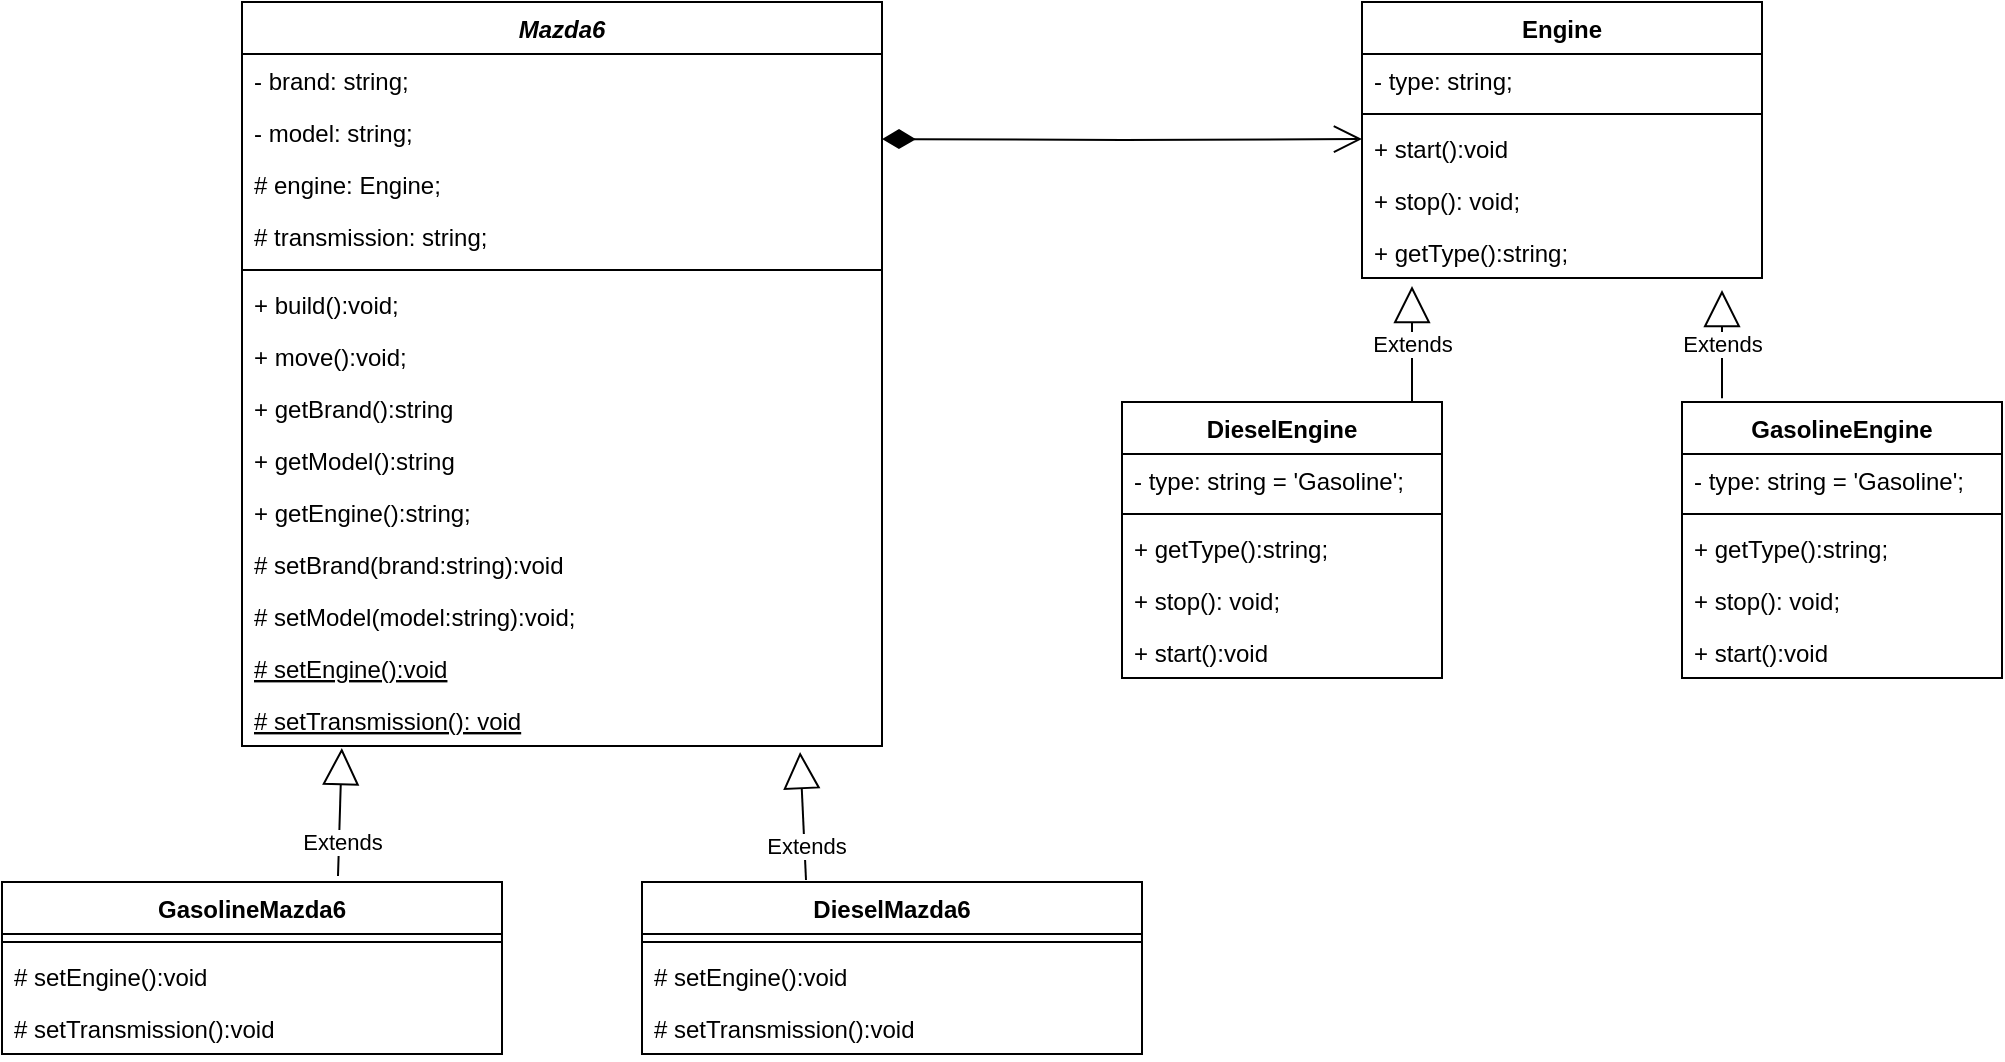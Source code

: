 <mxfile version="20.8.16" type="device"><diagram name="Page-1" id="Mc0gX32QP7m6tFfLGlkD"><mxGraphModel dx="1596" dy="857" grid="1" gridSize="10" guides="1" tooltips="1" connect="1" arrows="1" fold="1" page="1" pageScale="1" pageWidth="700" pageHeight="1000" math="0" shadow="0"><root><mxCell id="0"/><mxCell id="1" parent="0"/><mxCell id="0b4PJYdCmEpIkB6svBwr-1" value="Mazda6" style="swimlane;fontStyle=3;align=center;verticalAlign=top;childLayout=stackLayout;horizontal=1;startSize=26;horizontalStack=0;resizeParent=1;resizeParentMax=0;resizeLast=0;collapsible=1;marginBottom=0;" vertex="1" parent="1"><mxGeometry x="200" y="80" width="320" height="372" as="geometry"/></mxCell><mxCell id="0b4PJYdCmEpIkB6svBwr-2" value="- brand: string;" style="text;strokeColor=none;fillColor=none;align=left;verticalAlign=top;spacingLeft=4;spacingRight=4;overflow=hidden;rotatable=0;points=[[0,0.5],[1,0.5]];portConstraint=eastwest;" vertex="1" parent="0b4PJYdCmEpIkB6svBwr-1"><mxGeometry y="26" width="320" height="26" as="geometry"/></mxCell><mxCell id="0b4PJYdCmEpIkB6svBwr-8" value="- model: string;" style="text;strokeColor=none;fillColor=none;align=left;verticalAlign=top;spacingLeft=4;spacingRight=4;overflow=hidden;rotatable=0;points=[[0,0.5],[1,0.5]];portConstraint=eastwest;" vertex="1" parent="0b4PJYdCmEpIkB6svBwr-1"><mxGeometry y="52" width="320" height="26" as="geometry"/></mxCell><mxCell id="0b4PJYdCmEpIkB6svBwr-9" value="# engine: Engine;" style="text;strokeColor=none;fillColor=none;align=left;verticalAlign=top;spacingLeft=4;spacingRight=4;overflow=hidden;rotatable=0;points=[[0,0.5],[1,0.5]];portConstraint=eastwest;" vertex="1" parent="0b4PJYdCmEpIkB6svBwr-1"><mxGeometry y="78" width="320" height="26" as="geometry"/></mxCell><mxCell id="0b4PJYdCmEpIkB6svBwr-7" value="# transmission: string;" style="text;strokeColor=none;fillColor=none;align=left;verticalAlign=top;spacingLeft=4;spacingRight=4;overflow=hidden;rotatable=0;points=[[0,0.5],[1,0.5]];portConstraint=eastwest;" vertex="1" parent="0b4PJYdCmEpIkB6svBwr-1"><mxGeometry y="104" width="320" height="26" as="geometry"/></mxCell><mxCell id="0b4PJYdCmEpIkB6svBwr-3" value="" style="line;strokeWidth=1;fillColor=none;align=left;verticalAlign=middle;spacingTop=-1;spacingLeft=3;spacingRight=3;rotatable=0;labelPosition=right;points=[];portConstraint=eastwest;strokeColor=inherit;" vertex="1" parent="0b4PJYdCmEpIkB6svBwr-1"><mxGeometry y="130" width="320" height="8" as="geometry"/></mxCell><mxCell id="0b4PJYdCmEpIkB6svBwr-12" value="+ build():void;" style="text;strokeColor=none;fillColor=none;align=left;verticalAlign=top;spacingLeft=4;spacingRight=4;overflow=hidden;rotatable=0;points=[[0,0.5],[1,0.5]];portConstraint=eastwest;" vertex="1" parent="0b4PJYdCmEpIkB6svBwr-1"><mxGeometry y="138" width="320" height="26" as="geometry"/></mxCell><mxCell id="0b4PJYdCmEpIkB6svBwr-13" value="+ move():void;" style="text;strokeColor=none;fillColor=none;align=left;verticalAlign=top;spacingLeft=4;spacingRight=4;overflow=hidden;rotatable=0;points=[[0,0.5],[1,0.5]];portConstraint=eastwest;" vertex="1" parent="0b4PJYdCmEpIkB6svBwr-1"><mxGeometry y="164" width="320" height="26" as="geometry"/></mxCell><mxCell id="0b4PJYdCmEpIkB6svBwr-14" value="+ getBrand():string" style="text;strokeColor=none;fillColor=none;align=left;verticalAlign=top;spacingLeft=4;spacingRight=4;overflow=hidden;rotatable=0;points=[[0,0.5],[1,0.5]];portConstraint=eastwest;" vertex="1" parent="0b4PJYdCmEpIkB6svBwr-1"><mxGeometry y="190" width="320" height="26" as="geometry"/></mxCell><mxCell id="0b4PJYdCmEpIkB6svBwr-11" value="+ getModel():string" style="text;strokeColor=none;fillColor=none;align=left;verticalAlign=top;spacingLeft=4;spacingRight=4;overflow=hidden;rotatable=0;points=[[0,0.5],[1,0.5]];portConstraint=eastwest;" vertex="1" parent="0b4PJYdCmEpIkB6svBwr-1"><mxGeometry y="216" width="320" height="26" as="geometry"/></mxCell><mxCell id="0b4PJYdCmEpIkB6svBwr-10" value="+ getEngine():string;" style="text;strokeColor=none;fillColor=none;align=left;verticalAlign=top;spacingLeft=4;spacingRight=4;overflow=hidden;rotatable=0;points=[[0,0.5],[1,0.5]];portConstraint=eastwest;" vertex="1" parent="0b4PJYdCmEpIkB6svBwr-1"><mxGeometry y="242" width="320" height="26" as="geometry"/></mxCell><mxCell id="0b4PJYdCmEpIkB6svBwr-16" value="# setBrand(brand:string):void" style="text;strokeColor=none;fillColor=none;align=left;verticalAlign=top;spacingLeft=4;spacingRight=4;overflow=hidden;rotatable=0;points=[[0,0.5],[1,0.5]];portConstraint=eastwest;" vertex="1" parent="0b4PJYdCmEpIkB6svBwr-1"><mxGeometry y="268" width="320" height="26" as="geometry"/></mxCell><mxCell id="0b4PJYdCmEpIkB6svBwr-15" value="# setModel(model:string):void;" style="text;strokeColor=none;fillColor=none;align=left;verticalAlign=top;spacingLeft=4;spacingRight=4;overflow=hidden;rotatable=0;points=[[0,0.5],[1,0.5]];portConstraint=eastwest;" vertex="1" parent="0b4PJYdCmEpIkB6svBwr-1"><mxGeometry y="294" width="320" height="26" as="geometry"/></mxCell><mxCell id="0b4PJYdCmEpIkB6svBwr-17" value="# setEngine():void" style="text;strokeColor=none;fillColor=none;align=left;verticalAlign=top;spacingLeft=4;spacingRight=4;overflow=hidden;rotatable=0;points=[[0,0.5],[1,0.5]];portConstraint=eastwest;fontStyle=4" vertex="1" parent="0b4PJYdCmEpIkB6svBwr-1"><mxGeometry y="320" width="320" height="26" as="geometry"/></mxCell><mxCell id="0b4PJYdCmEpIkB6svBwr-4" value="# setTransmission(): void" style="text;strokeColor=none;fillColor=none;align=left;verticalAlign=top;spacingLeft=4;spacingRight=4;overflow=hidden;rotatable=0;points=[[0,0.5],[1,0.5]];portConstraint=eastwest;fontStyle=4" vertex="1" parent="0b4PJYdCmEpIkB6svBwr-1"><mxGeometry y="346" width="320" height="26" as="geometry"/></mxCell><mxCell id="0b4PJYdCmEpIkB6svBwr-18" value="GasolineMazda6" style="swimlane;fontStyle=1;align=center;verticalAlign=top;childLayout=stackLayout;horizontal=1;startSize=26;horizontalStack=0;resizeParent=1;resizeParentMax=0;resizeLast=0;collapsible=1;marginBottom=0;" vertex="1" parent="1"><mxGeometry x="80" y="520" width="250" height="86" as="geometry"/></mxCell><mxCell id="0b4PJYdCmEpIkB6svBwr-20" value="" style="line;strokeWidth=1;fillColor=none;align=left;verticalAlign=middle;spacingTop=-1;spacingLeft=3;spacingRight=3;rotatable=0;labelPosition=right;points=[];portConstraint=eastwest;strokeColor=inherit;" vertex="1" parent="0b4PJYdCmEpIkB6svBwr-18"><mxGeometry y="26" width="250" height="8" as="geometry"/></mxCell><mxCell id="0b4PJYdCmEpIkB6svBwr-21" value="# setEngine():void" style="text;strokeColor=none;fillColor=none;align=left;verticalAlign=top;spacingLeft=4;spacingRight=4;overflow=hidden;rotatable=0;points=[[0,0.5],[1,0.5]];portConstraint=eastwest;" vertex="1" parent="0b4PJYdCmEpIkB6svBwr-18"><mxGeometry y="34" width="250" height="26" as="geometry"/></mxCell><mxCell id="0b4PJYdCmEpIkB6svBwr-23" value="# setTransmission():void" style="text;strokeColor=none;fillColor=none;align=left;verticalAlign=top;spacingLeft=4;spacingRight=4;overflow=hidden;rotatable=0;points=[[0,0.5],[1,0.5]];portConstraint=eastwest;" vertex="1" parent="0b4PJYdCmEpIkB6svBwr-18"><mxGeometry y="60" width="250" height="26" as="geometry"/></mxCell><mxCell id="0b4PJYdCmEpIkB6svBwr-24" value="DieselMazda6" style="swimlane;fontStyle=1;align=center;verticalAlign=top;childLayout=stackLayout;horizontal=1;startSize=26;horizontalStack=0;resizeParent=1;resizeParentMax=0;resizeLast=0;collapsible=1;marginBottom=0;" vertex="1" parent="1"><mxGeometry x="400" y="520" width="250" height="86" as="geometry"/></mxCell><mxCell id="0b4PJYdCmEpIkB6svBwr-25" value="" style="line;strokeWidth=1;fillColor=none;align=left;verticalAlign=middle;spacingTop=-1;spacingLeft=3;spacingRight=3;rotatable=0;labelPosition=right;points=[];portConstraint=eastwest;strokeColor=inherit;" vertex="1" parent="0b4PJYdCmEpIkB6svBwr-24"><mxGeometry y="26" width="250" height="8" as="geometry"/></mxCell><mxCell id="0b4PJYdCmEpIkB6svBwr-26" value="# setEngine():void" style="text;strokeColor=none;fillColor=none;align=left;verticalAlign=top;spacingLeft=4;spacingRight=4;overflow=hidden;rotatable=0;points=[[0,0.5],[1,0.5]];portConstraint=eastwest;" vertex="1" parent="0b4PJYdCmEpIkB6svBwr-24"><mxGeometry y="34" width="250" height="26" as="geometry"/></mxCell><mxCell id="0b4PJYdCmEpIkB6svBwr-27" value="# setTransmission():void" style="text;strokeColor=none;fillColor=none;align=left;verticalAlign=top;spacingLeft=4;spacingRight=4;overflow=hidden;rotatable=0;points=[[0,0.5],[1,0.5]];portConstraint=eastwest;" vertex="1" parent="0b4PJYdCmEpIkB6svBwr-24"><mxGeometry y="60" width="250" height="26" as="geometry"/></mxCell><mxCell id="0b4PJYdCmEpIkB6svBwr-28" value="Extends" style="endArrow=block;endSize=16;endFill=0;html=1;rounded=0;entryX=0.156;entryY=1.038;entryDx=0;entryDy=0;entryPerimeter=0;exitX=0.672;exitY=-0.035;exitDx=0;exitDy=0;exitPerimeter=0;" edge="1" parent="1" source="0b4PJYdCmEpIkB6svBwr-18" target="0b4PJYdCmEpIkB6svBwr-4"><mxGeometry x="-0.468" y="-1" width="160" relative="1" as="geometry"><mxPoint x="150" y="499" as="sourcePoint"/><mxPoint x="310" y="499" as="targetPoint"/><mxPoint as="offset"/></mxGeometry></mxCell><mxCell id="0b4PJYdCmEpIkB6svBwr-29" value="Extends" style="endArrow=block;endSize=16;endFill=0;html=1;rounded=0;exitX=0.328;exitY=-0.012;exitDx=0;exitDy=0;exitPerimeter=0;entryX=0.872;entryY=1.115;entryDx=0;entryDy=0;entryPerimeter=0;" edge="1" parent="1" source="0b4PJYdCmEpIkB6svBwr-24" target="0b4PJYdCmEpIkB6svBwr-4"><mxGeometry x="-0.468" y="-1" width="160" relative="1" as="geometry"><mxPoint x="480" y="516" as="sourcePoint"/><mxPoint x="482" y="452" as="targetPoint"/><mxPoint as="offset"/></mxGeometry></mxCell><mxCell id="0b4PJYdCmEpIkB6svBwr-30" value="Engine" style="swimlane;fontStyle=1;align=center;verticalAlign=top;childLayout=stackLayout;horizontal=1;startSize=26;horizontalStack=0;resizeParent=1;resizeParentMax=0;resizeLast=0;collapsible=1;marginBottom=0;" vertex="1" parent="1"><mxGeometry x="760" y="80" width="200" height="138" as="geometry"/></mxCell><mxCell id="0b4PJYdCmEpIkB6svBwr-31" value="- type: string;" style="text;strokeColor=none;fillColor=none;align=left;verticalAlign=top;spacingLeft=4;spacingRight=4;overflow=hidden;rotatable=0;points=[[0,0.5],[1,0.5]];portConstraint=eastwest;" vertex="1" parent="0b4PJYdCmEpIkB6svBwr-30"><mxGeometry y="26" width="200" height="26" as="geometry"/></mxCell><mxCell id="0b4PJYdCmEpIkB6svBwr-32" value="" style="line;strokeWidth=1;fillColor=none;align=left;verticalAlign=middle;spacingTop=-1;spacingLeft=3;spacingRight=3;rotatable=0;labelPosition=right;points=[];portConstraint=eastwest;strokeColor=inherit;" vertex="1" parent="0b4PJYdCmEpIkB6svBwr-30"><mxGeometry y="52" width="200" height="8" as="geometry"/></mxCell><mxCell id="0b4PJYdCmEpIkB6svBwr-33" value="+ start():void" style="text;strokeColor=none;fillColor=none;align=left;verticalAlign=top;spacingLeft=4;spacingRight=4;overflow=hidden;rotatable=0;points=[[0,0.5],[1,0.5]];portConstraint=eastwest;" vertex="1" parent="0b4PJYdCmEpIkB6svBwr-30"><mxGeometry y="60" width="200" height="26" as="geometry"/></mxCell><mxCell id="0b4PJYdCmEpIkB6svBwr-35" value="+ stop(): void;" style="text;strokeColor=none;fillColor=none;align=left;verticalAlign=top;spacingLeft=4;spacingRight=4;overflow=hidden;rotatable=0;points=[[0,0.5],[1,0.5]];portConstraint=eastwest;" vertex="1" parent="0b4PJYdCmEpIkB6svBwr-30"><mxGeometry y="86" width="200" height="26" as="geometry"/></mxCell><mxCell id="0b4PJYdCmEpIkB6svBwr-34" value="+ getType():string;" style="text;strokeColor=none;fillColor=none;align=left;verticalAlign=top;spacingLeft=4;spacingRight=4;overflow=hidden;rotatable=0;points=[[0,0.5],[1,0.5]];portConstraint=eastwest;" vertex="1" parent="0b4PJYdCmEpIkB6svBwr-30"><mxGeometry y="112" width="200" height="26" as="geometry"/></mxCell><mxCell id="0b4PJYdCmEpIkB6svBwr-36" value="GasolineEngine" style="swimlane;fontStyle=1;align=center;verticalAlign=top;childLayout=stackLayout;horizontal=1;startSize=26;horizontalStack=0;resizeParent=1;resizeParentMax=0;resizeLast=0;collapsible=1;marginBottom=0;" vertex="1" parent="1"><mxGeometry x="920" y="280" width="160" height="138" as="geometry"/></mxCell><mxCell id="0b4PJYdCmEpIkB6svBwr-37" value="- type: string = 'Gasoline';" style="text;strokeColor=none;fillColor=none;align=left;verticalAlign=top;spacingLeft=4;spacingRight=4;overflow=hidden;rotatable=0;points=[[0,0.5],[1,0.5]];portConstraint=eastwest;" vertex="1" parent="0b4PJYdCmEpIkB6svBwr-36"><mxGeometry y="26" width="160" height="26" as="geometry"/></mxCell><mxCell id="0b4PJYdCmEpIkB6svBwr-38" value="" style="line;strokeWidth=1;fillColor=none;align=left;verticalAlign=middle;spacingTop=-1;spacingLeft=3;spacingRight=3;rotatable=0;labelPosition=right;points=[];portConstraint=eastwest;strokeColor=inherit;" vertex="1" parent="0b4PJYdCmEpIkB6svBwr-36"><mxGeometry y="52" width="160" height="8" as="geometry"/></mxCell><mxCell id="0b4PJYdCmEpIkB6svBwr-43" value="+ getType():string;" style="text;strokeColor=none;fillColor=none;align=left;verticalAlign=top;spacingLeft=4;spacingRight=4;overflow=hidden;rotatable=0;points=[[0,0.5],[1,0.5]];portConstraint=eastwest;" vertex="1" parent="0b4PJYdCmEpIkB6svBwr-36"><mxGeometry y="60" width="160" height="26" as="geometry"/></mxCell><mxCell id="0b4PJYdCmEpIkB6svBwr-42" value="+ stop(): void;" style="text;strokeColor=none;fillColor=none;align=left;verticalAlign=top;spacingLeft=4;spacingRight=4;overflow=hidden;rotatable=0;points=[[0,0.5],[1,0.5]];portConstraint=eastwest;" vertex="1" parent="0b4PJYdCmEpIkB6svBwr-36"><mxGeometry y="86" width="160" height="26" as="geometry"/></mxCell><mxCell id="0b4PJYdCmEpIkB6svBwr-41" value="+ start():void" style="text;strokeColor=none;fillColor=none;align=left;verticalAlign=top;spacingLeft=4;spacingRight=4;overflow=hidden;rotatable=0;points=[[0,0.5],[1,0.5]];portConstraint=eastwest;" vertex="1" parent="0b4PJYdCmEpIkB6svBwr-36"><mxGeometry y="112" width="160" height="26" as="geometry"/></mxCell><mxCell id="0b4PJYdCmEpIkB6svBwr-44" value="DieselEngine" style="swimlane;fontStyle=1;align=center;verticalAlign=top;childLayout=stackLayout;horizontal=1;startSize=26;horizontalStack=0;resizeParent=1;resizeParentMax=0;resizeLast=0;collapsible=1;marginBottom=0;" vertex="1" parent="1"><mxGeometry x="640" y="280" width="160" height="138" as="geometry"/></mxCell><mxCell id="0b4PJYdCmEpIkB6svBwr-45" value="- type: string = 'Gasoline';" style="text;strokeColor=none;fillColor=none;align=left;verticalAlign=top;spacingLeft=4;spacingRight=4;overflow=hidden;rotatable=0;points=[[0,0.5],[1,0.5]];portConstraint=eastwest;" vertex="1" parent="0b4PJYdCmEpIkB6svBwr-44"><mxGeometry y="26" width="160" height="26" as="geometry"/></mxCell><mxCell id="0b4PJYdCmEpIkB6svBwr-46" value="" style="line;strokeWidth=1;fillColor=none;align=left;verticalAlign=middle;spacingTop=-1;spacingLeft=3;spacingRight=3;rotatable=0;labelPosition=right;points=[];portConstraint=eastwest;strokeColor=inherit;" vertex="1" parent="0b4PJYdCmEpIkB6svBwr-44"><mxGeometry y="52" width="160" height="8" as="geometry"/></mxCell><mxCell id="0b4PJYdCmEpIkB6svBwr-47" value="+ getType():string;" style="text;strokeColor=none;fillColor=none;align=left;verticalAlign=top;spacingLeft=4;spacingRight=4;overflow=hidden;rotatable=0;points=[[0,0.5],[1,0.5]];portConstraint=eastwest;" vertex="1" parent="0b4PJYdCmEpIkB6svBwr-44"><mxGeometry y="60" width="160" height="26" as="geometry"/></mxCell><mxCell id="0b4PJYdCmEpIkB6svBwr-48" value="+ stop(): void;" style="text;strokeColor=none;fillColor=none;align=left;verticalAlign=top;spacingLeft=4;spacingRight=4;overflow=hidden;rotatable=0;points=[[0,0.5],[1,0.5]];portConstraint=eastwest;" vertex="1" parent="0b4PJYdCmEpIkB6svBwr-44"><mxGeometry y="86" width="160" height="26" as="geometry"/></mxCell><mxCell id="0b4PJYdCmEpIkB6svBwr-49" value="+ start():void" style="text;strokeColor=none;fillColor=none;align=left;verticalAlign=top;spacingLeft=4;spacingRight=4;overflow=hidden;rotatable=0;points=[[0,0.5],[1,0.5]];portConstraint=eastwest;" vertex="1" parent="0b4PJYdCmEpIkB6svBwr-44"><mxGeometry y="112" width="160" height="26" as="geometry"/></mxCell><mxCell id="0b4PJYdCmEpIkB6svBwr-50" value="Extends" style="endArrow=block;endSize=16;endFill=0;html=1;rounded=0;entryX=0.125;entryY=1.154;entryDx=0;entryDy=0;entryPerimeter=0;" edge="1" parent="1" target="0b4PJYdCmEpIkB6svBwr-34"><mxGeometry width="160" relative="1" as="geometry"><mxPoint x="785" y="280" as="sourcePoint"/><mxPoint x="700" y="360" as="targetPoint"/></mxGeometry></mxCell><mxCell id="0b4PJYdCmEpIkB6svBwr-51" value="Extends" style="endArrow=block;endSize=16;endFill=0;html=1;rounded=0;entryX=0.9;entryY=1.231;entryDx=0;entryDy=0;entryPerimeter=0;exitX=0.125;exitY=-0.014;exitDx=0;exitDy=0;exitPerimeter=0;" edge="1" parent="1" source="0b4PJYdCmEpIkB6svBwr-36" target="0b4PJYdCmEpIkB6svBwr-34"><mxGeometry x="0.0" width="160" relative="1" as="geometry"><mxPoint x="890" y="280" as="sourcePoint"/><mxPoint x="940" y="230" as="targetPoint"/><mxPoint as="offset"/></mxGeometry></mxCell><mxCell id="0b4PJYdCmEpIkB6svBwr-52" value="" style="endArrow=open;html=1;endSize=12;startArrow=diamondThin;startSize=14;startFill=1;edgeStyle=orthogonalEdgeStyle;align=left;verticalAlign=bottom;rounded=0;entryX=0;entryY=0.328;entryDx=0;entryDy=0;entryPerimeter=0;" edge="1" parent="1" target="0b4PJYdCmEpIkB6svBwr-33"><mxGeometry x="-1" y="3" relative="1" as="geometry"><mxPoint x="520" y="148.5" as="sourcePoint"/><mxPoint x="730" y="160" as="targetPoint"/></mxGeometry></mxCell></root></mxGraphModel></diagram></mxfile>